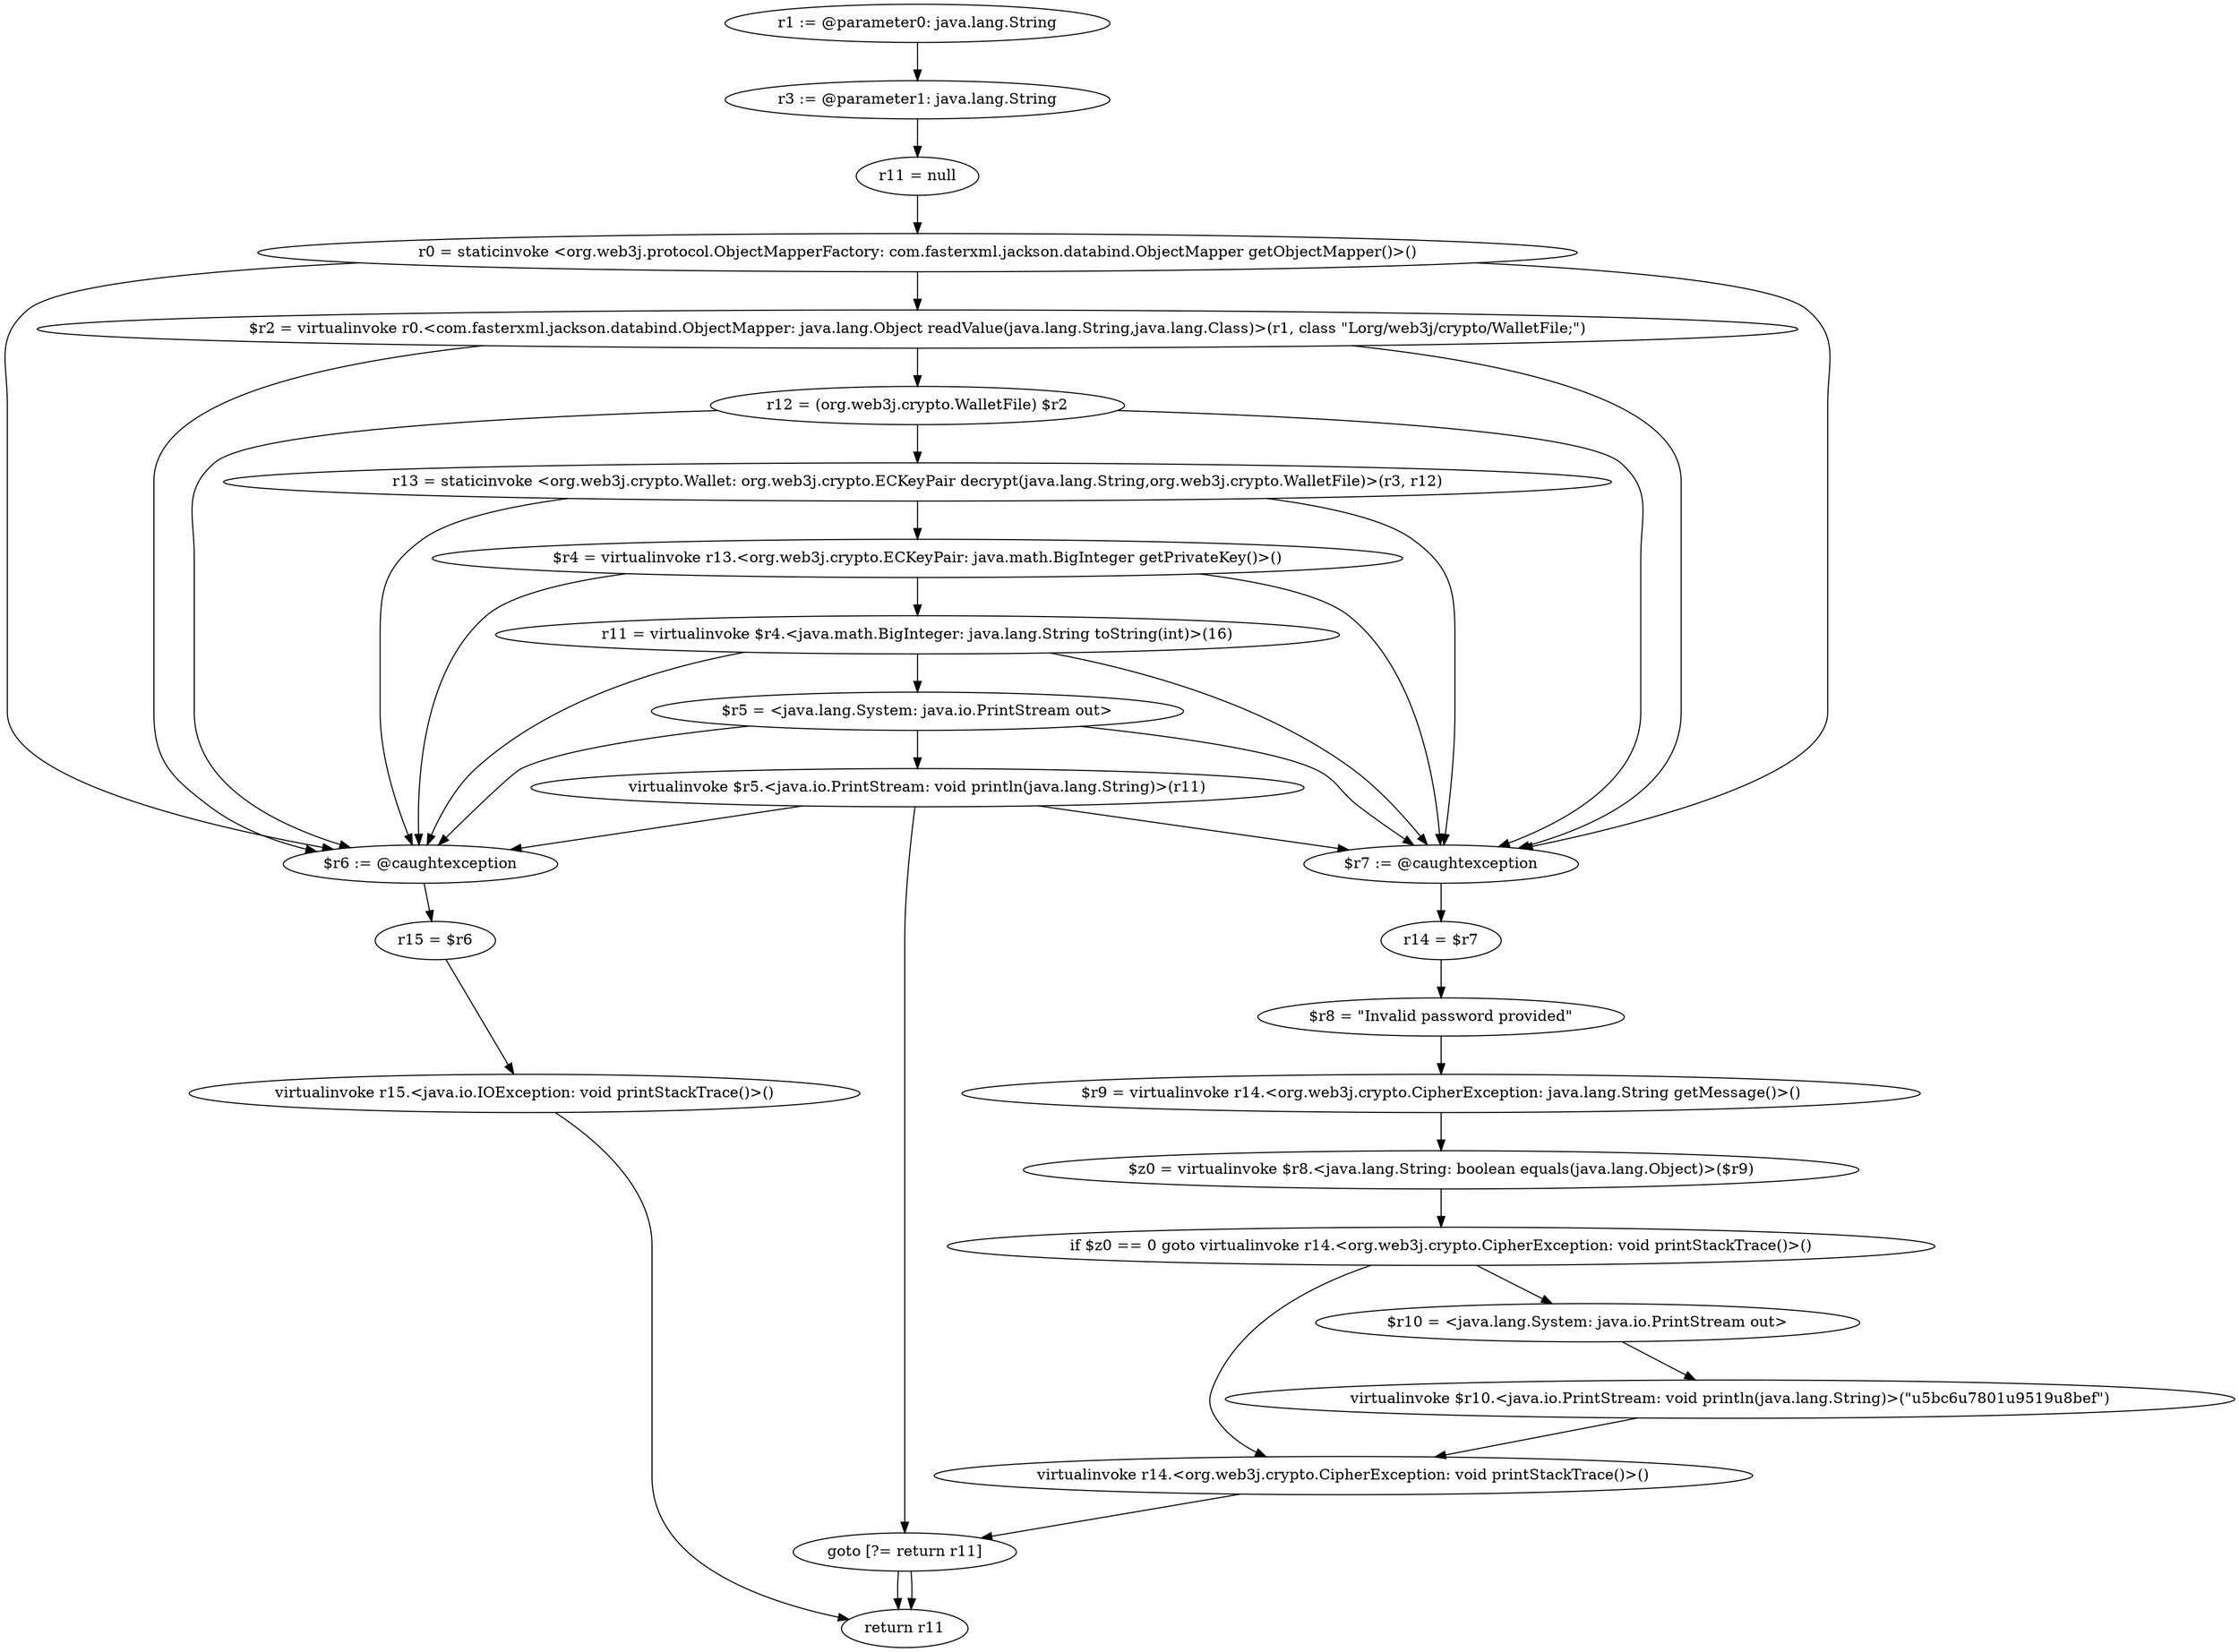digraph "unitGraph" {
    "r1 := @parameter0: java.lang.String"
    "r3 := @parameter1: java.lang.String"
    "r11 = null"
    "r0 = staticinvoke <org.web3j.protocol.ObjectMapperFactory: com.fasterxml.jackson.databind.ObjectMapper getObjectMapper()>()"
    "$r2 = virtualinvoke r0.<com.fasterxml.jackson.databind.ObjectMapper: java.lang.Object readValue(java.lang.String,java.lang.Class)>(r1, class \"Lorg/web3j/crypto/WalletFile;\")"
    "r12 = (org.web3j.crypto.WalletFile) $r2"
    "r13 = staticinvoke <org.web3j.crypto.Wallet: org.web3j.crypto.ECKeyPair decrypt(java.lang.String,org.web3j.crypto.WalletFile)>(r3, r12)"
    "$r4 = virtualinvoke r13.<org.web3j.crypto.ECKeyPair: java.math.BigInteger getPrivateKey()>()"
    "r11 = virtualinvoke $r4.<java.math.BigInteger: java.lang.String toString(int)>(16)"
    "$r5 = <java.lang.System: java.io.PrintStream out>"
    "virtualinvoke $r5.<java.io.PrintStream: void println(java.lang.String)>(r11)"
    "goto [?= return r11]"
    "$r7 := @caughtexception"
    "r14 = $r7"
    "$r8 = \"Invalid password provided\""
    "$r9 = virtualinvoke r14.<org.web3j.crypto.CipherException: java.lang.String getMessage()>()"
    "$z0 = virtualinvoke $r8.<java.lang.String: boolean equals(java.lang.Object)>($r9)"
    "if $z0 == 0 goto virtualinvoke r14.<org.web3j.crypto.CipherException: void printStackTrace()>()"
    "$r10 = <java.lang.System: java.io.PrintStream out>"
    "virtualinvoke $r10.<java.io.PrintStream: void println(java.lang.String)>(\"\u5bc6\u7801\u9519\u8bef\")"
    "virtualinvoke r14.<org.web3j.crypto.CipherException: void printStackTrace()>()"
    "$r6 := @caughtexception"
    "r15 = $r6"
    "virtualinvoke r15.<java.io.IOException: void printStackTrace()>()"
    "return r11"
    "r1 := @parameter0: java.lang.String"->"r3 := @parameter1: java.lang.String";
    "r3 := @parameter1: java.lang.String"->"r11 = null";
    "r11 = null"->"r0 = staticinvoke <org.web3j.protocol.ObjectMapperFactory: com.fasterxml.jackson.databind.ObjectMapper getObjectMapper()>()";
    "r0 = staticinvoke <org.web3j.protocol.ObjectMapperFactory: com.fasterxml.jackson.databind.ObjectMapper getObjectMapper()>()"->"$r7 := @caughtexception";
    "r0 = staticinvoke <org.web3j.protocol.ObjectMapperFactory: com.fasterxml.jackson.databind.ObjectMapper getObjectMapper()>()"->"$r6 := @caughtexception";
    "r0 = staticinvoke <org.web3j.protocol.ObjectMapperFactory: com.fasterxml.jackson.databind.ObjectMapper getObjectMapper()>()"->"$r2 = virtualinvoke r0.<com.fasterxml.jackson.databind.ObjectMapper: java.lang.Object readValue(java.lang.String,java.lang.Class)>(r1, class \"Lorg/web3j/crypto/WalletFile;\")";
    "$r2 = virtualinvoke r0.<com.fasterxml.jackson.databind.ObjectMapper: java.lang.Object readValue(java.lang.String,java.lang.Class)>(r1, class \"Lorg/web3j/crypto/WalletFile;\")"->"$r7 := @caughtexception";
    "$r2 = virtualinvoke r0.<com.fasterxml.jackson.databind.ObjectMapper: java.lang.Object readValue(java.lang.String,java.lang.Class)>(r1, class \"Lorg/web3j/crypto/WalletFile;\")"->"$r6 := @caughtexception";
    "$r2 = virtualinvoke r0.<com.fasterxml.jackson.databind.ObjectMapper: java.lang.Object readValue(java.lang.String,java.lang.Class)>(r1, class \"Lorg/web3j/crypto/WalletFile;\")"->"r12 = (org.web3j.crypto.WalletFile) $r2";
    "r12 = (org.web3j.crypto.WalletFile) $r2"->"$r7 := @caughtexception";
    "r12 = (org.web3j.crypto.WalletFile) $r2"->"$r6 := @caughtexception";
    "r12 = (org.web3j.crypto.WalletFile) $r2"->"r13 = staticinvoke <org.web3j.crypto.Wallet: org.web3j.crypto.ECKeyPair decrypt(java.lang.String,org.web3j.crypto.WalletFile)>(r3, r12)";
    "r13 = staticinvoke <org.web3j.crypto.Wallet: org.web3j.crypto.ECKeyPair decrypt(java.lang.String,org.web3j.crypto.WalletFile)>(r3, r12)"->"$r7 := @caughtexception";
    "r13 = staticinvoke <org.web3j.crypto.Wallet: org.web3j.crypto.ECKeyPair decrypt(java.lang.String,org.web3j.crypto.WalletFile)>(r3, r12)"->"$r6 := @caughtexception";
    "r13 = staticinvoke <org.web3j.crypto.Wallet: org.web3j.crypto.ECKeyPair decrypt(java.lang.String,org.web3j.crypto.WalletFile)>(r3, r12)"->"$r4 = virtualinvoke r13.<org.web3j.crypto.ECKeyPair: java.math.BigInteger getPrivateKey()>()";
    "$r4 = virtualinvoke r13.<org.web3j.crypto.ECKeyPair: java.math.BigInteger getPrivateKey()>()"->"$r7 := @caughtexception";
    "$r4 = virtualinvoke r13.<org.web3j.crypto.ECKeyPair: java.math.BigInteger getPrivateKey()>()"->"$r6 := @caughtexception";
    "$r4 = virtualinvoke r13.<org.web3j.crypto.ECKeyPair: java.math.BigInteger getPrivateKey()>()"->"r11 = virtualinvoke $r4.<java.math.BigInteger: java.lang.String toString(int)>(16)";
    "r11 = virtualinvoke $r4.<java.math.BigInteger: java.lang.String toString(int)>(16)"->"$r7 := @caughtexception";
    "r11 = virtualinvoke $r4.<java.math.BigInteger: java.lang.String toString(int)>(16)"->"$r6 := @caughtexception";
    "r11 = virtualinvoke $r4.<java.math.BigInteger: java.lang.String toString(int)>(16)"->"$r5 = <java.lang.System: java.io.PrintStream out>";
    "$r5 = <java.lang.System: java.io.PrintStream out>"->"$r7 := @caughtexception";
    "$r5 = <java.lang.System: java.io.PrintStream out>"->"$r6 := @caughtexception";
    "$r5 = <java.lang.System: java.io.PrintStream out>"->"virtualinvoke $r5.<java.io.PrintStream: void println(java.lang.String)>(r11)";
    "virtualinvoke $r5.<java.io.PrintStream: void println(java.lang.String)>(r11)"->"$r7 := @caughtexception";
    "virtualinvoke $r5.<java.io.PrintStream: void println(java.lang.String)>(r11)"->"$r6 := @caughtexception";
    "virtualinvoke $r5.<java.io.PrintStream: void println(java.lang.String)>(r11)"->"goto [?= return r11]";
    "goto [?= return r11]"->"return r11";
    "$r7 := @caughtexception"->"r14 = $r7";
    "r14 = $r7"->"$r8 = \"Invalid password provided\"";
    "$r8 = \"Invalid password provided\""->"$r9 = virtualinvoke r14.<org.web3j.crypto.CipherException: java.lang.String getMessage()>()";
    "$r9 = virtualinvoke r14.<org.web3j.crypto.CipherException: java.lang.String getMessage()>()"->"$z0 = virtualinvoke $r8.<java.lang.String: boolean equals(java.lang.Object)>($r9)";
    "$z0 = virtualinvoke $r8.<java.lang.String: boolean equals(java.lang.Object)>($r9)"->"if $z0 == 0 goto virtualinvoke r14.<org.web3j.crypto.CipherException: void printStackTrace()>()";
    "if $z0 == 0 goto virtualinvoke r14.<org.web3j.crypto.CipherException: void printStackTrace()>()"->"$r10 = <java.lang.System: java.io.PrintStream out>";
    "if $z0 == 0 goto virtualinvoke r14.<org.web3j.crypto.CipherException: void printStackTrace()>()"->"virtualinvoke r14.<org.web3j.crypto.CipherException: void printStackTrace()>()";
    "$r10 = <java.lang.System: java.io.PrintStream out>"->"virtualinvoke $r10.<java.io.PrintStream: void println(java.lang.String)>(\"\u5bc6\u7801\u9519\u8bef\")";
    "virtualinvoke $r10.<java.io.PrintStream: void println(java.lang.String)>(\"\u5bc6\u7801\u9519\u8bef\")"->"virtualinvoke r14.<org.web3j.crypto.CipherException: void printStackTrace()>()";
    "virtualinvoke r14.<org.web3j.crypto.CipherException: void printStackTrace()>()"->"goto [?= return r11]";
    "goto [?= return r11]"->"return r11";
    "$r6 := @caughtexception"->"r15 = $r6";
    "r15 = $r6"->"virtualinvoke r15.<java.io.IOException: void printStackTrace()>()";
    "virtualinvoke r15.<java.io.IOException: void printStackTrace()>()"->"return r11";
}

